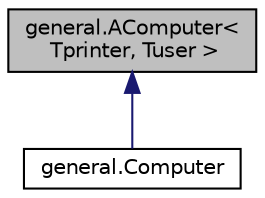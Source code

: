 digraph "general.AComputer&lt; Tprinter, Tuser &gt;"
{
  edge [fontname="Helvetica",fontsize="10",labelfontname="Helvetica",labelfontsize="10"];
  node [fontname="Helvetica",fontsize="10",shape=record];
  Node1 [label="general.AComputer\<\l Tprinter, Tuser \>",height=0.2,width=0.4,color="black", fillcolor="grey75", style="filled" fontcolor="black"];
  Node1 -> Node2 [dir="back",color="midnightblue",fontsize="10",style="solid",fontname="Helvetica"];
  Node2 [label="general.Computer",height=0.2,width=0.4,color="black", fillcolor="white", style="filled",URL="$classgeneral_1_1_computer.html"];
}
